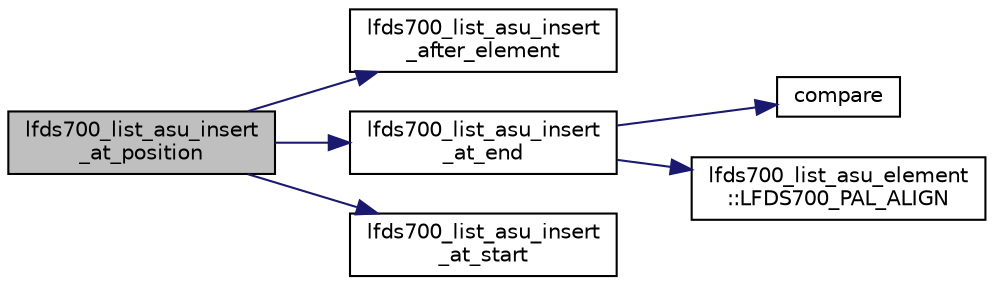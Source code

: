 digraph "lfds700_list_asu_insert_at_position"
{
 // LATEX_PDF_SIZE
  edge [fontname="Helvetica",fontsize="10",labelfontname="Helvetica",labelfontsize="10"];
  node [fontname="Helvetica",fontsize="10",shape=record];
  rankdir="LR";
  Node1 [label="lfds700_list_asu_insert\l_at_position",height=0.2,width=0.4,color="black", fillcolor="grey75", style="filled", fontcolor="black",tooltip=" "];
  Node1 -> Node2 [color="midnightblue",fontsize="10",style="solid",fontname="Helvetica"];
  Node2 [label="lfds700_list_asu_insert\l_after_element",height=0.2,width=0.4,color="black", fillcolor="white", style="filled",URL="$lfds700__list__addonly__singlylinked__unordered__insert_8c.html#a6fc4b8bcaed76ee39033f5e8d071ac42",tooltip=" "];
  Node1 -> Node3 [color="midnightblue",fontsize="10",style="solid",fontname="Helvetica"];
  Node3 [label="lfds700_list_asu_insert\l_at_end",height=0.2,width=0.4,color="black", fillcolor="white", style="filled",URL="$lfds700__list__addonly__singlylinked__unordered__insert_8c.html#a32c3e1d841afe47a8ec561e9e6c1b893",tooltip=" "];
  Node3 -> Node4 [color="midnightblue",fontsize="10",style="solid",fontname="Helvetica"];
  Node4 [label="compare",height=0.2,width=0.4,color="black", fillcolor="white", style="filled",URL="$list_8c.html#ac70138609ef6aa6fabca57aca8681e83",tooltip="compare the value of two parameters"];
  Node3 -> Node5 [color="midnightblue",fontsize="10",style="solid",fontname="Helvetica"];
  Node5 [label="lfds700_list_asu_element\l::LFDS700_PAL_ALIGN",height=0.2,width=0.4,color="black", fillcolor="white", style="filled",URL="$structlfds700__list__asu__element.html#af39e0b045850b97723f266859f282be7",tooltip=" "];
  Node1 -> Node6 [color="midnightblue",fontsize="10",style="solid",fontname="Helvetica"];
  Node6 [label="lfds700_list_asu_insert\l_at_start",height=0.2,width=0.4,color="black", fillcolor="white", style="filled",URL="$lfds700__list__addonly__singlylinked__unordered__insert_8c.html#a38ddd8e3c6a40c87053d18924fbb08d6",tooltip=" "];
}

